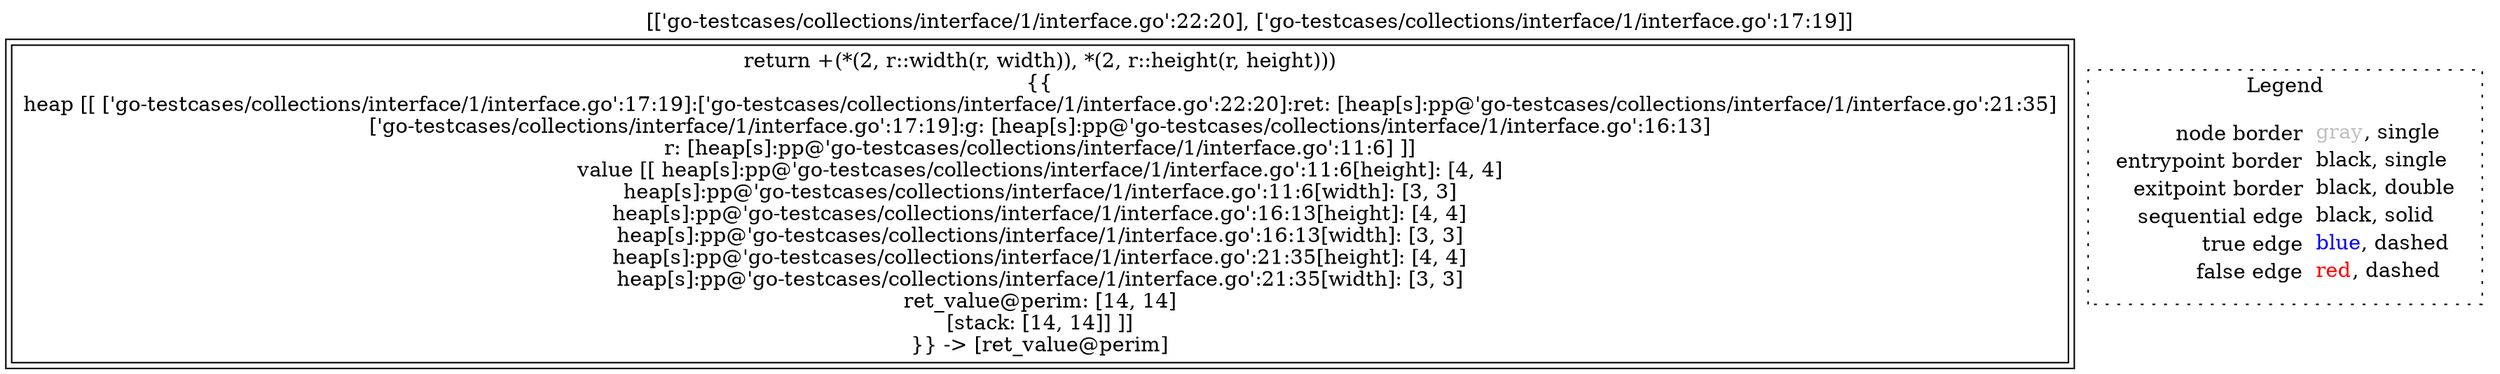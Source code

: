 digraph {
	labelloc="t";
	label="[['go-testcases/collections/interface/1/interface.go':22:20], ['go-testcases/collections/interface/1/interface.go':17:19]]";
	"node0" [shape="rect",color="black",peripheries="2",label=<return +(*(2, r::width(r, width)), *(2, r::height(r, height)))<BR/>{{<BR/>heap [[ ['go-testcases/collections/interface/1/interface.go':17:19]:['go-testcases/collections/interface/1/interface.go':22:20]:ret: [heap[s]:pp@'go-testcases/collections/interface/1/interface.go':21:35]<BR/>['go-testcases/collections/interface/1/interface.go':17:19]:g: [heap[s]:pp@'go-testcases/collections/interface/1/interface.go':16:13]<BR/>r: [heap[s]:pp@'go-testcases/collections/interface/1/interface.go':11:6] ]]<BR/>value [[ heap[s]:pp@'go-testcases/collections/interface/1/interface.go':11:6[height]: [4, 4]<BR/>heap[s]:pp@'go-testcases/collections/interface/1/interface.go':11:6[width]: [3, 3]<BR/>heap[s]:pp@'go-testcases/collections/interface/1/interface.go':16:13[height]: [4, 4]<BR/>heap[s]:pp@'go-testcases/collections/interface/1/interface.go':16:13[width]: [3, 3]<BR/>heap[s]:pp@'go-testcases/collections/interface/1/interface.go':21:35[height]: [4, 4]<BR/>heap[s]:pp@'go-testcases/collections/interface/1/interface.go':21:35[width]: [3, 3]<BR/>ret_value@perim: [14, 14]<BR/>[stack: [14, 14]] ]]<BR/>}} -&gt; [ret_value@perim]>];
subgraph cluster_legend {
	label="Legend";
	style=dotted;
	node [shape=plaintext];
	"legend" [label=<<table border="0" cellpadding="2" cellspacing="0" cellborder="0"><tr><td align="right">node border&nbsp;</td><td align="left"><font color="gray">gray</font>, single</td></tr><tr><td align="right">entrypoint border&nbsp;</td><td align="left"><font color="black">black</font>, single</td></tr><tr><td align="right">exitpoint border&nbsp;</td><td align="left"><font color="black">black</font>, double</td></tr><tr><td align="right">sequential edge&nbsp;</td><td align="left"><font color="black">black</font>, solid</td></tr><tr><td align="right">true edge&nbsp;</td><td align="left"><font color="blue">blue</font>, dashed</td></tr><tr><td align="right">false edge&nbsp;</td><td align="left"><font color="red">red</font>, dashed</td></tr></table>>];
}

}
